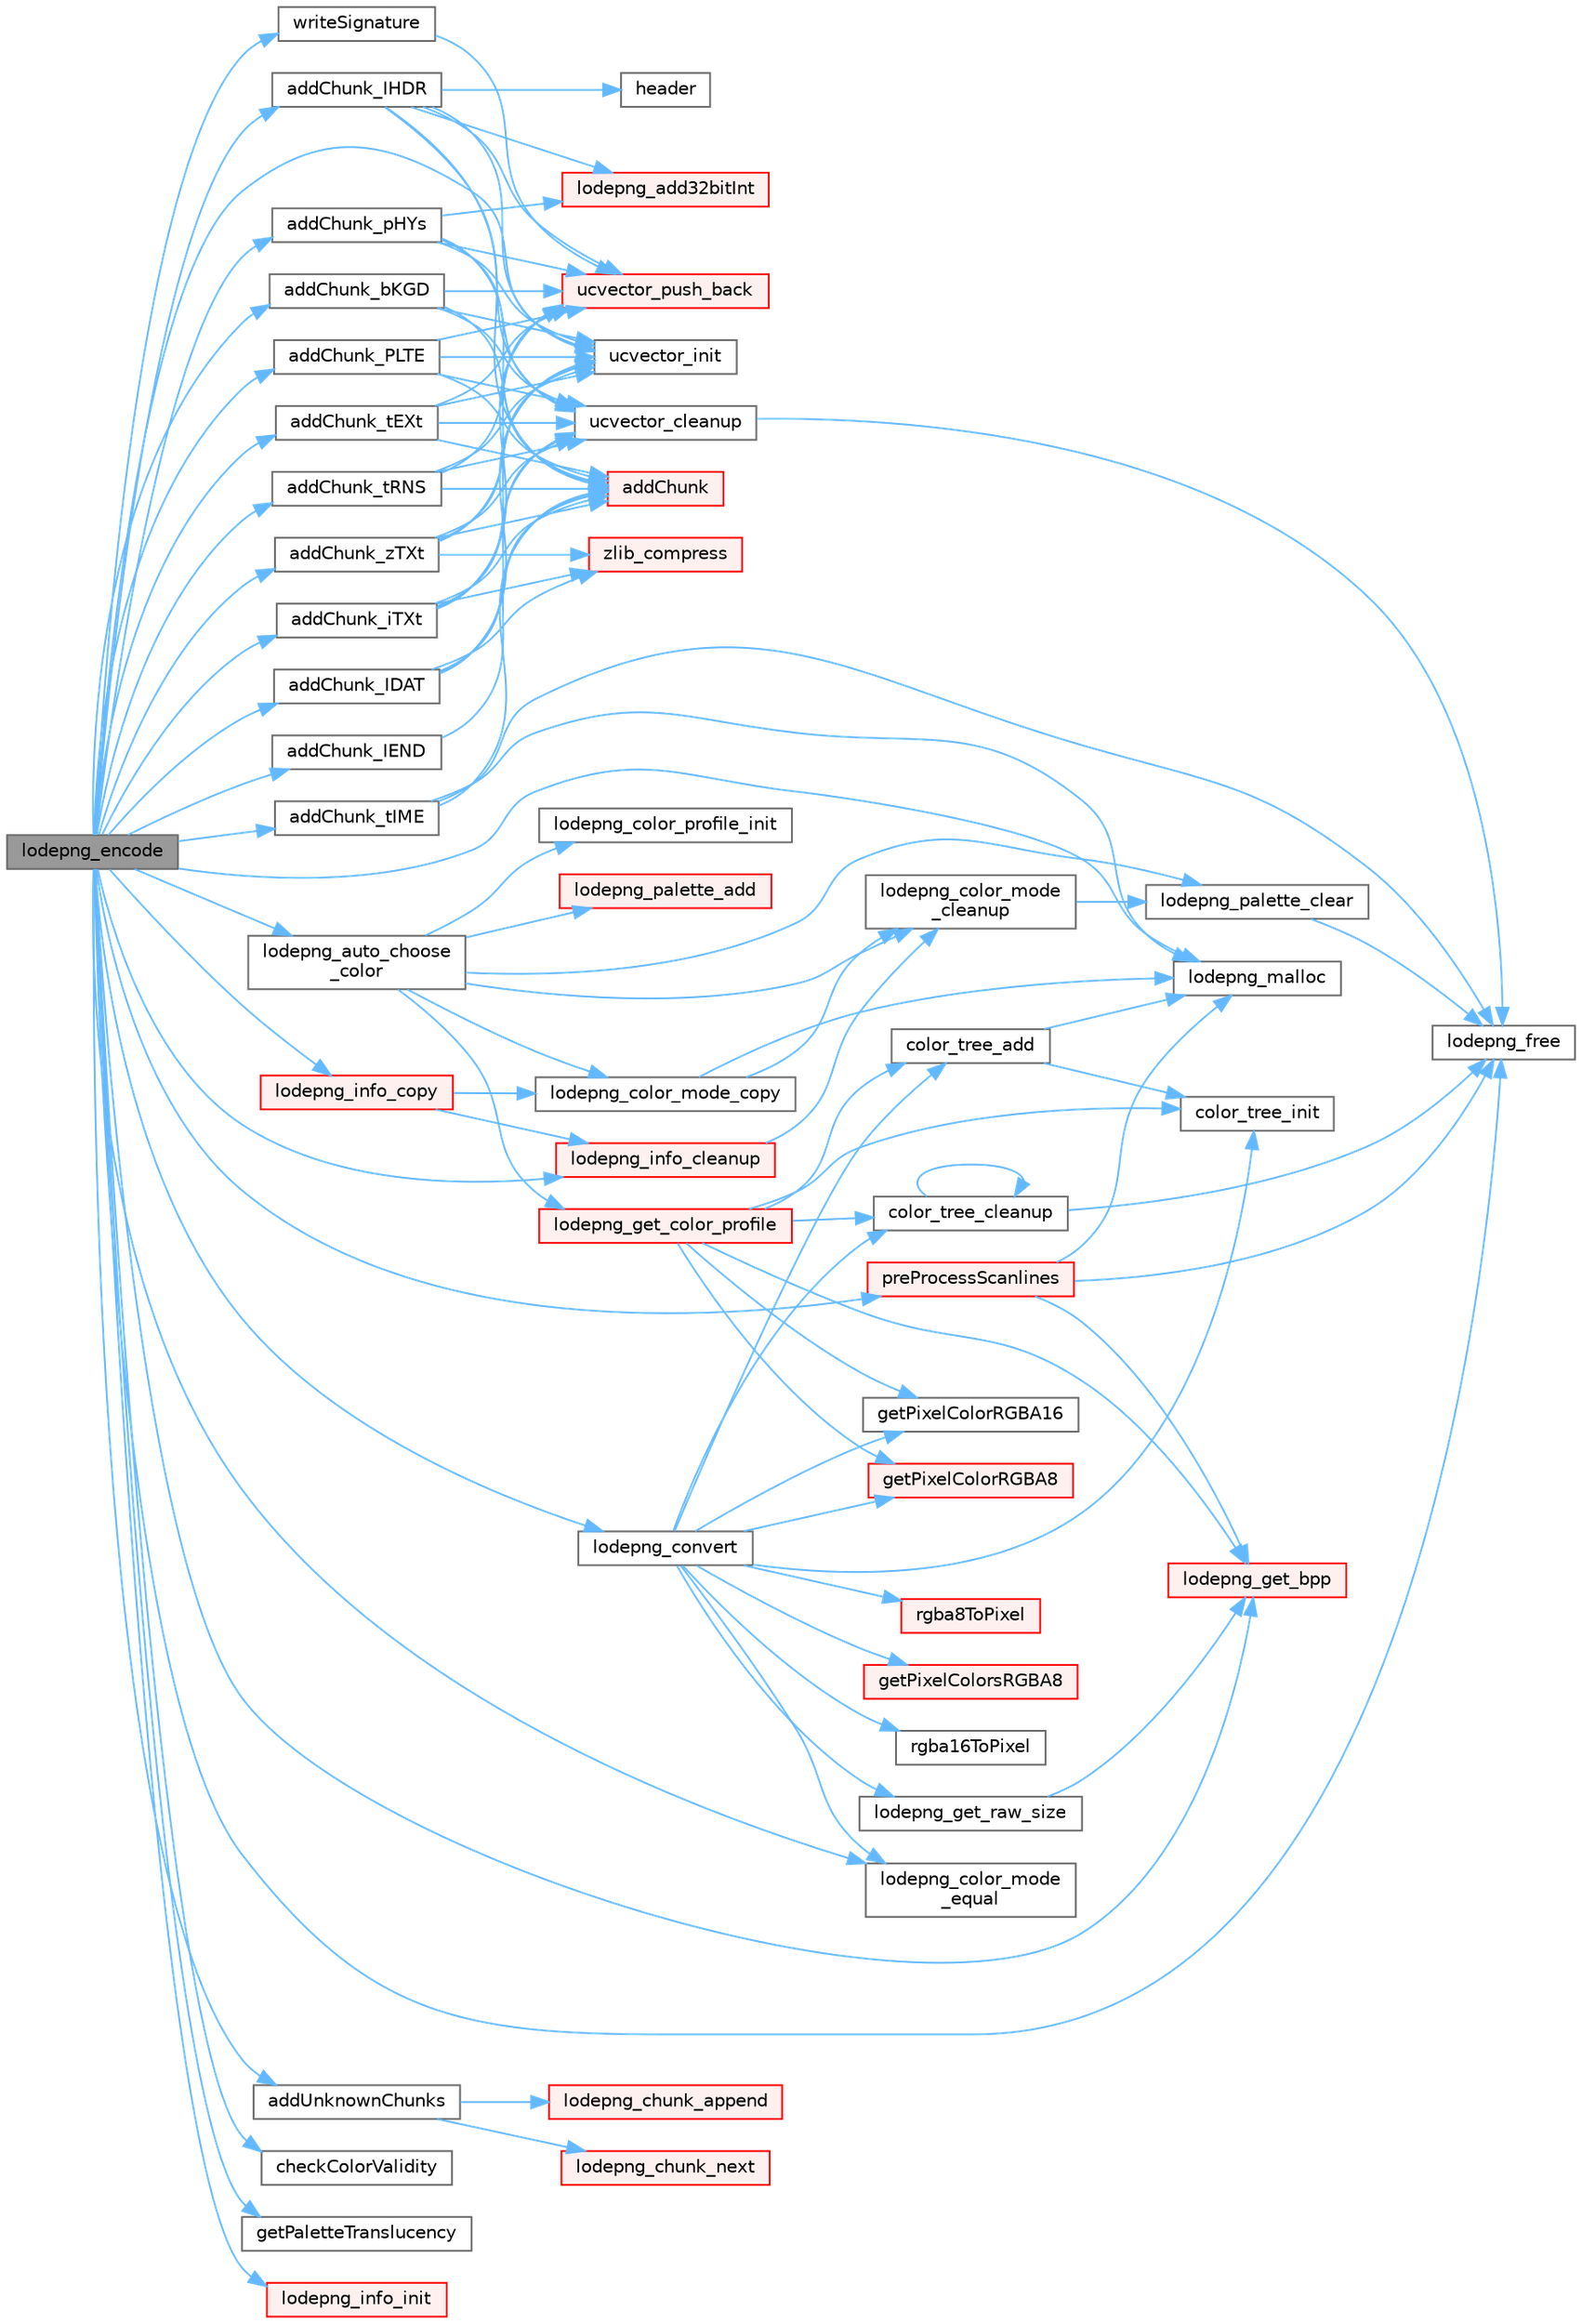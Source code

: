 digraph "lodepng_encode"
{
 // LATEX_PDF_SIZE
  bgcolor="transparent";
  edge [fontname=Helvetica,fontsize=10,labelfontname=Helvetica,labelfontsize=10];
  node [fontname=Helvetica,fontsize=10,shape=box,height=0.2,width=0.4];
  rankdir="LR";
  Node1 [id="Node000001",label="lodepng_encode",height=0.2,width=0.4,color="gray40", fillcolor="grey60", style="filled", fontcolor="black",tooltip=" "];
  Node1 -> Node2 [id="edge1_Node000001_Node000002",color="steelblue1",style="solid",tooltip=" "];
  Node2 [id="Node000002",label="addChunk_bKGD",height=0.2,width=0.4,color="grey40", fillcolor="white", style="filled",URL="$lodepng_8cpp.html#a11d25b09c2ee94045ccc8671866b45c7",tooltip=" "];
  Node2 -> Node3 [id="edge2_Node000002_Node000003",color="steelblue1",style="solid",tooltip=" "];
  Node3 [id="Node000003",label="addChunk",height=0.2,width=0.4,color="red", fillcolor="#FFF0F0", style="filled",URL="$lodepng_8cpp.html#af19f183e437b63f5fca48f26807bfa4a",tooltip=" "];
  Node2 -> Node11 [id="edge3_Node000002_Node000011",color="steelblue1",style="solid",tooltip=" "];
  Node11 [id="Node000011",label="ucvector_cleanup",height=0.2,width=0.4,color="grey40", fillcolor="white", style="filled",URL="$lodepng_8cpp.html#ad689bf84470238e26b01524631d778ec",tooltip=" "];
  Node11 -> Node12 [id="edge4_Node000011_Node000012",color="steelblue1",style="solid",tooltip=" "];
  Node12 [id="Node000012",label="lodepng_free",height=0.2,width=0.4,color="grey40", fillcolor="white", style="filled",URL="$lodepng_8cpp.html#a5cabd4078527ba33b78791fac7e8b15c",tooltip=" "];
  Node2 -> Node13 [id="edge5_Node000002_Node000013",color="steelblue1",style="solid",tooltip=" "];
  Node13 [id="Node000013",label="ucvector_init",height=0.2,width=0.4,color="grey40", fillcolor="white", style="filled",URL="$lodepng_8cpp.html#a1b58c07819eec4ff7e903138c08eb502",tooltip=" "];
  Node2 -> Node14 [id="edge6_Node000002_Node000014",color="steelblue1",style="solid",tooltip=" "];
  Node14 [id="Node000014",label="ucvector_push_back",height=0.2,width=0.4,color="red", fillcolor="#FFF0F0", style="filled",URL="$lodepng_8cpp.html#a877b6a70493cb0b29f719ea48a26eadb",tooltip=" "];
  Node1 -> Node17 [id="edge7_Node000001_Node000017",color="steelblue1",style="solid",tooltip=" "];
  Node17 [id="Node000017",label="addChunk_IDAT",height=0.2,width=0.4,color="grey40", fillcolor="white", style="filled",URL="$lodepng_8cpp.html#a666f5da34d12168555c2b8bf2c538806",tooltip=" "];
  Node17 -> Node3 [id="edge8_Node000017_Node000003",color="steelblue1",style="solid",tooltip=" "];
  Node17 -> Node11 [id="edge9_Node000017_Node000011",color="steelblue1",style="solid",tooltip=" "];
  Node17 -> Node13 [id="edge10_Node000017_Node000013",color="steelblue1",style="solid",tooltip=" "];
  Node17 -> Node18 [id="edge11_Node000017_Node000018",color="steelblue1",style="solid",tooltip=" "];
  Node18 [id="Node000018",label="zlib_compress",height=0.2,width=0.4,color="red", fillcolor="#FFF0F0", style="filled",URL="$lodepng_8cpp.html#a16b8b673224a932324a48890800a85b0",tooltip=" "];
  Node1 -> Node64 [id="edge12_Node000001_Node000064",color="steelblue1",style="solid",tooltip=" "];
  Node64 [id="Node000064",label="addChunk_IEND",height=0.2,width=0.4,color="grey40", fillcolor="white", style="filled",URL="$lodepng_8cpp.html#aca4038c773ca0f7cdc7b324c3c3df167",tooltip=" "];
  Node64 -> Node3 [id="edge13_Node000064_Node000003",color="steelblue1",style="solid",tooltip=" "];
  Node1 -> Node65 [id="edge14_Node000001_Node000065",color="steelblue1",style="solid",tooltip=" "];
  Node65 [id="Node000065",label="addChunk_IHDR",height=0.2,width=0.4,color="grey40", fillcolor="white", style="filled",URL="$lodepng_8cpp.html#a11ce54b0d8d578697bbf7d7e2dd09f1b",tooltip=" "];
  Node65 -> Node3 [id="edge15_Node000065_Node000003",color="steelblue1",style="solid",tooltip=" "];
  Node65 -> Node66 [id="edge16_Node000065_Node000066",color="steelblue1",style="solid",tooltip=" "];
  Node66 [id="Node000066",label="header",height=0.2,width=0.4,color="grey40", fillcolor="white", style="filled",URL="$cblat1_8f.html#a410931b600854e6dd3e253731606117e",tooltip=" "];
  Node65 -> Node63 [id="edge17_Node000065_Node000063",color="steelblue1",style="solid",tooltip=" "];
  Node63 [id="Node000063",label="lodepng_add32bitInt",height=0.2,width=0.4,color="red", fillcolor="#FFF0F0", style="filled",URL="$lodepng_8cpp.html#a4fc3164cfaabc5861f53a7cfb756b680",tooltip=" "];
  Node65 -> Node11 [id="edge18_Node000065_Node000011",color="steelblue1",style="solid",tooltip=" "];
  Node65 -> Node13 [id="edge19_Node000065_Node000013",color="steelblue1",style="solid",tooltip=" "];
  Node65 -> Node14 [id="edge20_Node000065_Node000014",color="steelblue1",style="solid",tooltip=" "];
  Node1 -> Node67 [id="edge21_Node000001_Node000067",color="steelblue1",style="solid",tooltip=" "];
  Node67 [id="Node000067",label="addChunk_iTXt",height=0.2,width=0.4,color="grey40", fillcolor="white", style="filled",URL="$lodepng_8cpp.html#a2d0e446a9081005e5dec2633f5ccae83",tooltip=" "];
  Node67 -> Node3 [id="edge22_Node000067_Node000003",color="steelblue1",style="solid",tooltip=" "];
  Node67 -> Node11 [id="edge23_Node000067_Node000011",color="steelblue1",style="solid",tooltip=" "];
  Node67 -> Node13 [id="edge24_Node000067_Node000013",color="steelblue1",style="solid",tooltip=" "];
  Node67 -> Node14 [id="edge25_Node000067_Node000014",color="steelblue1",style="solid",tooltip=" "];
  Node67 -> Node18 [id="edge26_Node000067_Node000018",color="steelblue1",style="solid",tooltip=" "];
  Node1 -> Node68 [id="edge27_Node000001_Node000068",color="steelblue1",style="solid",tooltip=" "];
  Node68 [id="Node000068",label="addChunk_pHYs",height=0.2,width=0.4,color="grey40", fillcolor="white", style="filled",URL="$lodepng_8cpp.html#a500457c22b230e0944c49e7f63a06c63",tooltip=" "];
  Node68 -> Node3 [id="edge28_Node000068_Node000003",color="steelblue1",style="solid",tooltip=" "];
  Node68 -> Node63 [id="edge29_Node000068_Node000063",color="steelblue1",style="solid",tooltip=" "];
  Node68 -> Node11 [id="edge30_Node000068_Node000011",color="steelblue1",style="solid",tooltip=" "];
  Node68 -> Node13 [id="edge31_Node000068_Node000013",color="steelblue1",style="solid",tooltip=" "];
  Node68 -> Node14 [id="edge32_Node000068_Node000014",color="steelblue1",style="solid",tooltip=" "];
  Node1 -> Node69 [id="edge33_Node000001_Node000069",color="steelblue1",style="solid",tooltip=" "];
  Node69 [id="Node000069",label="addChunk_PLTE",height=0.2,width=0.4,color="grey40", fillcolor="white", style="filled",URL="$lodepng_8cpp.html#a3480b1501e21550d2410844b9f245351",tooltip=" "];
  Node69 -> Node3 [id="edge34_Node000069_Node000003",color="steelblue1",style="solid",tooltip=" "];
  Node69 -> Node11 [id="edge35_Node000069_Node000011",color="steelblue1",style="solid",tooltip=" "];
  Node69 -> Node13 [id="edge36_Node000069_Node000013",color="steelblue1",style="solid",tooltip=" "];
  Node69 -> Node14 [id="edge37_Node000069_Node000014",color="steelblue1",style="solid",tooltip=" "];
  Node1 -> Node70 [id="edge38_Node000001_Node000070",color="steelblue1",style="solid",tooltip=" "];
  Node70 [id="Node000070",label="addChunk_tEXt",height=0.2,width=0.4,color="grey40", fillcolor="white", style="filled",URL="$lodepng_8cpp.html#a4a091d10da524d1f15b46642e189ae00",tooltip=" "];
  Node70 -> Node3 [id="edge39_Node000070_Node000003",color="steelblue1",style="solid",tooltip=" "];
  Node70 -> Node11 [id="edge40_Node000070_Node000011",color="steelblue1",style="solid",tooltip=" "];
  Node70 -> Node13 [id="edge41_Node000070_Node000013",color="steelblue1",style="solid",tooltip=" "];
  Node70 -> Node14 [id="edge42_Node000070_Node000014",color="steelblue1",style="solid",tooltip=" "];
  Node1 -> Node71 [id="edge43_Node000001_Node000071",color="steelblue1",style="solid",tooltip=" "];
  Node71 [id="Node000071",label="addChunk_tIME",height=0.2,width=0.4,color="grey40", fillcolor="white", style="filled",URL="$lodepng_8cpp.html#a51c0f425a57b548959ec56a3a6809332",tooltip=" "];
  Node71 -> Node3 [id="edge44_Node000071_Node000003",color="steelblue1",style="solid",tooltip=" "];
  Node71 -> Node12 [id="edge45_Node000071_Node000012",color="steelblue1",style="solid",tooltip=" "];
  Node71 -> Node46 [id="edge46_Node000071_Node000046",color="steelblue1",style="solid",tooltip=" "];
  Node46 [id="Node000046",label="lodepng_malloc",height=0.2,width=0.4,color="grey40", fillcolor="white", style="filled",URL="$lodepng_8cpp.html#a15c8edd4f42cb9696d8f837113af9d30",tooltip=" "];
  Node1 -> Node72 [id="edge47_Node000001_Node000072",color="steelblue1",style="solid",tooltip=" "];
  Node72 [id="Node000072",label="addChunk_tRNS",height=0.2,width=0.4,color="grey40", fillcolor="white", style="filled",URL="$lodepng_8cpp.html#a927ece80cafee4b6272f129e8f0d3bec",tooltip=" "];
  Node72 -> Node3 [id="edge48_Node000072_Node000003",color="steelblue1",style="solid",tooltip=" "];
  Node72 -> Node11 [id="edge49_Node000072_Node000011",color="steelblue1",style="solid",tooltip=" "];
  Node72 -> Node13 [id="edge50_Node000072_Node000013",color="steelblue1",style="solid",tooltip=" "];
  Node72 -> Node14 [id="edge51_Node000072_Node000014",color="steelblue1",style="solid",tooltip=" "];
  Node1 -> Node73 [id="edge52_Node000001_Node000073",color="steelblue1",style="solid",tooltip=" "];
  Node73 [id="Node000073",label="addChunk_zTXt",height=0.2,width=0.4,color="grey40", fillcolor="white", style="filled",URL="$lodepng_8cpp.html#a9623f7145f6ff3c5aeedfd904fc6127d",tooltip=" "];
  Node73 -> Node3 [id="edge53_Node000073_Node000003",color="steelblue1",style="solid",tooltip=" "];
  Node73 -> Node11 [id="edge54_Node000073_Node000011",color="steelblue1",style="solid",tooltip=" "];
  Node73 -> Node13 [id="edge55_Node000073_Node000013",color="steelblue1",style="solid",tooltip=" "];
  Node73 -> Node14 [id="edge56_Node000073_Node000014",color="steelblue1",style="solid",tooltip=" "];
  Node73 -> Node18 [id="edge57_Node000073_Node000018",color="steelblue1",style="solid",tooltip=" "];
  Node1 -> Node74 [id="edge58_Node000001_Node000074",color="steelblue1",style="solid",tooltip=" "];
  Node74 [id="Node000074",label="addUnknownChunks",height=0.2,width=0.4,color="grey40", fillcolor="white", style="filled",URL="$lodepng_8cpp.html#a83420cd98792658dfb854668a803b775",tooltip=" "];
  Node74 -> Node75 [id="edge59_Node000074_Node000075",color="steelblue1",style="solid",tooltip=" "];
  Node75 [id="Node000075",label="lodepng_chunk_append",height=0.2,width=0.4,color="red", fillcolor="#FFF0F0", style="filled",URL="$lodepng_8cpp.html#a865c89cf0456b876e3bd5698bc910336",tooltip=" "];
  Node74 -> Node76 [id="edge60_Node000074_Node000076",color="steelblue1",style="solid",tooltip=" "];
  Node76 [id="Node000076",label="lodepng_chunk_next",height=0.2,width=0.4,color="red", fillcolor="#FFF0F0", style="filled",URL="$lodepng_8cpp.html#aa5b1b34f7b196d818c74afe56b24eb34",tooltip=" "];
  Node1 -> Node77 [id="edge61_Node000001_Node000077",color="steelblue1",style="solid",tooltip=" "];
  Node77 [id="Node000077",label="checkColorValidity",height=0.2,width=0.4,color="grey40", fillcolor="white", style="filled",URL="$lodepng_8cpp.html#a82fb69d46cd6a5fce5bc16e33187c463",tooltip=" "];
  Node1 -> Node78 [id="edge62_Node000001_Node000078",color="steelblue1",style="solid",tooltip=" "];
  Node78 [id="Node000078",label="getPaletteTranslucency",height=0.2,width=0.4,color="grey40", fillcolor="white", style="filled",URL="$lodepng_8cpp.html#a09fadbf644bb104f0f497f21f00077d8",tooltip=" "];
  Node1 -> Node79 [id="edge63_Node000001_Node000079",color="steelblue1",style="solid",tooltip=" "];
  Node79 [id="Node000079",label="lodepng_auto_choose\l_color",height=0.2,width=0.4,color="grey40", fillcolor="white", style="filled",URL="$lodepng_8cpp.html#a6b6c9c17717ab1a2159eab8048aa730a",tooltip=" "];
  Node79 -> Node80 [id="edge64_Node000079_Node000080",color="steelblue1",style="solid",tooltip=" "];
  Node80 [id="Node000080",label="lodepng_color_mode\l_cleanup",height=0.2,width=0.4,color="grey40", fillcolor="white", style="filled",URL="$lodepng_8cpp.html#ab1c7709a984d5842ab314cf5d2dc2dcc",tooltip=" "];
  Node80 -> Node81 [id="edge65_Node000080_Node000081",color="steelblue1",style="solid",tooltip=" "];
  Node81 [id="Node000081",label="lodepng_palette_clear",height=0.2,width=0.4,color="grey40", fillcolor="white", style="filled",URL="$lodepng_8cpp.html#a2aa729ce82079627789a0f8961c82f5e",tooltip=" "];
  Node81 -> Node12 [id="edge66_Node000081_Node000012",color="steelblue1",style="solid",tooltip=" "];
  Node79 -> Node82 [id="edge67_Node000079_Node000082",color="steelblue1",style="solid",tooltip=" "];
  Node82 [id="Node000082",label="lodepng_color_mode_copy",height=0.2,width=0.4,color="grey40", fillcolor="white", style="filled",URL="$lodepng_8cpp.html#a7801819a161b96f65259680126e270f1",tooltip=" "];
  Node82 -> Node80 [id="edge68_Node000082_Node000080",color="steelblue1",style="solid",tooltip=" "];
  Node82 -> Node46 [id="edge69_Node000082_Node000046",color="steelblue1",style="solid",tooltip=" "];
  Node79 -> Node83 [id="edge70_Node000079_Node000083",color="steelblue1",style="solid",tooltip=" "];
  Node83 [id="Node000083",label="lodepng_color_profile_init",height=0.2,width=0.4,color="grey40", fillcolor="white", style="filled",URL="$lodepng_8cpp.html#a9109a42099dc6492056d0c534e5c031f",tooltip=" "];
  Node79 -> Node84 [id="edge71_Node000079_Node000084",color="steelblue1",style="solid",tooltip=" "];
  Node84 [id="Node000084",label="lodepng_get_color_profile",height=0.2,width=0.4,color="red", fillcolor="#FFF0F0", style="filled",URL="$lodepng_8cpp.html#a61b594f117c24c1a71eb6bc7a99d9d93",tooltip=" "];
  Node84 -> Node85 [id="edge72_Node000084_Node000085",color="steelblue1",style="solid",tooltip=" "];
  Node85 [id="Node000085",label="color_tree_add",height=0.2,width=0.4,color="grey40", fillcolor="white", style="filled",URL="$lodepng_8cpp.html#aa46975c6bbcf93a68f6b62253f3caf1e",tooltip=" "];
  Node85 -> Node86 [id="edge73_Node000085_Node000086",color="steelblue1",style="solid",tooltip=" "];
  Node86 [id="Node000086",label="color_tree_init",height=0.2,width=0.4,color="grey40", fillcolor="white", style="filled",URL="$lodepng_8cpp.html#aa74699e8ee61d176da398bb2e3b90bb2",tooltip=" "];
  Node85 -> Node46 [id="edge74_Node000085_Node000046",color="steelblue1",style="solid",tooltip=" "];
  Node84 -> Node87 [id="edge75_Node000084_Node000087",color="steelblue1",style="solid",tooltip=" "];
  Node87 [id="Node000087",label="color_tree_cleanup",height=0.2,width=0.4,color="grey40", fillcolor="white", style="filled",URL="$lodepng_8cpp.html#a561706f2a518dd06d27bf0447ea3539d",tooltip=" "];
  Node87 -> Node87 [id="edge76_Node000087_Node000087",color="steelblue1",style="solid",tooltip=" "];
  Node87 -> Node12 [id="edge77_Node000087_Node000012",color="steelblue1",style="solid",tooltip=" "];
  Node84 -> Node86 [id="edge78_Node000084_Node000086",color="steelblue1",style="solid",tooltip=" "];
  Node84 -> Node90 [id="edge79_Node000084_Node000090",color="steelblue1",style="solid",tooltip=" "];
  Node90 [id="Node000090",label="getPixelColorRGBA16",height=0.2,width=0.4,color="grey40", fillcolor="white", style="filled",URL="$lodepng_8cpp.html#af0ee0fdc57a1031dbd0f003255e40993",tooltip=" "];
  Node84 -> Node91 [id="edge80_Node000084_Node000091",color="steelblue1",style="solid",tooltip=" "];
  Node91 [id="Node000091",label="getPixelColorRGBA8",height=0.2,width=0.4,color="red", fillcolor="#FFF0F0", style="filled",URL="$lodepng_8cpp.html#a42d17731df8bbf57cdc0979b54586940",tooltip=" "];
  Node84 -> Node98 [id="edge81_Node000084_Node000098",color="steelblue1",style="solid",tooltip=" "];
  Node98 [id="Node000098",label="lodepng_get_bpp",height=0.2,width=0.4,color="red", fillcolor="#FFF0F0", style="filled",URL="$lodepng_8cpp.html#a83344b5c8c5839ca42858dd3578220ef",tooltip=" "];
  Node79 -> Node102 [id="edge82_Node000079_Node000102",color="steelblue1",style="solid",tooltip=" "];
  Node102 [id="Node000102",label="lodepng_palette_add",height=0.2,width=0.4,color="red", fillcolor="#FFF0F0", style="filled",URL="$lodepng_8cpp.html#a05bf6fac7afc9025bbcb9f5f9f1b0027",tooltip=" "];
  Node79 -> Node81 [id="edge83_Node000079_Node000081",color="steelblue1",style="solid",tooltip=" "];
  Node1 -> Node103 [id="edge84_Node000001_Node000103",color="steelblue1",style="solid",tooltip=" "];
  Node103 [id="Node000103",label="lodepng_color_mode\l_equal",height=0.2,width=0.4,color="grey40", fillcolor="white", style="filled",URL="$lodepng_8cpp.html#aa2781df4d5704a3daa132056d411dbd5",tooltip=" "];
  Node1 -> Node104 [id="edge85_Node000001_Node000104",color="steelblue1",style="solid",tooltip=" "];
  Node104 [id="Node000104",label="lodepng_convert",height=0.2,width=0.4,color="grey40", fillcolor="white", style="filled",URL="$lodepng_8cpp.html#abd20ba96aa7a2e3d782204c604baab09",tooltip=" "];
  Node104 -> Node85 [id="edge86_Node000104_Node000085",color="steelblue1",style="solid",tooltip=" "];
  Node104 -> Node87 [id="edge87_Node000104_Node000087",color="steelblue1",style="solid",tooltip=" "];
  Node104 -> Node86 [id="edge88_Node000104_Node000086",color="steelblue1",style="solid",tooltip=" "];
  Node104 -> Node90 [id="edge89_Node000104_Node000090",color="steelblue1",style="solid",tooltip=" "];
  Node104 -> Node91 [id="edge90_Node000104_Node000091",color="steelblue1",style="solid",tooltip=" "];
  Node104 -> Node105 [id="edge91_Node000104_Node000105",color="steelblue1",style="solid",tooltip=" "];
  Node105 [id="Node000105",label="getPixelColorsRGBA8",height=0.2,width=0.4,color="red", fillcolor="#FFF0F0", style="filled",URL="$lodepng_8cpp.html#a72f742318aa70cfe2ce8a8672aade055",tooltip=" "];
  Node104 -> Node103 [id="edge92_Node000104_Node000103",color="steelblue1",style="solid",tooltip=" "];
  Node104 -> Node106 [id="edge93_Node000104_Node000106",color="steelblue1",style="solid",tooltip=" "];
  Node106 [id="Node000106",label="lodepng_get_raw_size",height=0.2,width=0.4,color="grey40", fillcolor="white", style="filled",URL="$lodepng_8cpp.html#a5861bf2c5a7c8976ea2dd6d21e8d58bd",tooltip=" "];
  Node106 -> Node98 [id="edge94_Node000106_Node000098",color="steelblue1",style="solid",tooltip=" "];
  Node104 -> Node107 [id="edge95_Node000104_Node000107",color="steelblue1",style="solid",tooltip=" "];
  Node107 [id="Node000107",label="rgba16ToPixel",height=0.2,width=0.4,color="grey40", fillcolor="white", style="filled",URL="$lodepng_8cpp.html#a21f6730f1d0af824c647ceab81d2b41c",tooltip=" "];
  Node104 -> Node108 [id="edge96_Node000104_Node000108",color="steelblue1",style="solid",tooltip=" "];
  Node108 [id="Node000108",label="rgba8ToPixel",height=0.2,width=0.4,color="red", fillcolor="#FFF0F0", style="filled",URL="$lodepng_8cpp.html#aa0a383c090779fbb6553cf0f64c1ac16",tooltip=" "];
  Node1 -> Node12 [id="edge97_Node000001_Node000012",color="steelblue1",style="solid",tooltip=" "];
  Node1 -> Node98 [id="edge98_Node000001_Node000098",color="steelblue1",style="solid",tooltip=" "];
  Node1 -> Node110 [id="edge99_Node000001_Node000110",color="steelblue1",style="solid",tooltip=" "];
  Node110 [id="Node000110",label="lodepng_info_cleanup",height=0.2,width=0.4,color="red", fillcolor="#FFF0F0", style="filled",URL="$lodepng_8cpp.html#ad4b9dc33569e24062e077f5a69ead178",tooltip=" "];
  Node110 -> Node80 [id="edge100_Node000110_Node000080",color="steelblue1",style="solid",tooltip=" "];
  Node1 -> Node115 [id="edge101_Node000001_Node000115",color="steelblue1",style="solid",tooltip=" "];
  Node115 [id="Node000115",label="lodepng_info_copy",height=0.2,width=0.4,color="red", fillcolor="#FFF0F0", style="filled",URL="$lodepng_8cpp.html#a14a4dc4c26e03acb5ab36880aacbd85a",tooltip=" "];
  Node115 -> Node82 [id="edge102_Node000115_Node000082",color="steelblue1",style="solid",tooltip=" "];
  Node115 -> Node110 [id="edge103_Node000115_Node000110",color="steelblue1",style="solid",tooltip=" "];
  Node1 -> Node126 [id="edge104_Node000001_Node000126",color="steelblue1",style="solid",tooltip=" "];
  Node126 [id="Node000126",label="lodepng_info_init",height=0.2,width=0.4,color="red", fillcolor="#FFF0F0", style="filled",URL="$lodepng_8cpp.html#ae50c1ddde2fa8004b46da433f3e20974",tooltip=" "];
  Node1 -> Node46 [id="edge105_Node000001_Node000046",color="steelblue1",style="solid",tooltip=" "];
  Node1 -> Node129 [id="edge106_Node000001_Node000129",color="steelblue1",style="solid",tooltip=" "];
  Node129 [id="Node000129",label="preProcessScanlines",height=0.2,width=0.4,color="red", fillcolor="#FFF0F0", style="filled",URL="$lodepng_8cpp.html#a1a19edd9e11f7964566f21982ce6e224",tooltip=" "];
  Node129 -> Node12 [id="edge107_Node000129_Node000012",color="steelblue1",style="solid",tooltip=" "];
  Node129 -> Node98 [id="edge108_Node000129_Node000098",color="steelblue1",style="solid",tooltip=" "];
  Node129 -> Node46 [id="edge109_Node000129_Node000046",color="steelblue1",style="solid",tooltip=" "];
  Node1 -> Node13 [id="edge110_Node000001_Node000013",color="steelblue1",style="solid",tooltip=" "];
  Node1 -> Node139 [id="edge111_Node000001_Node000139",color="steelblue1",style="solid",tooltip=" "];
  Node139 [id="Node000139",label="writeSignature",height=0.2,width=0.4,color="grey40", fillcolor="white", style="filled",URL="$lodepng_8cpp.html#a3ef7410c8765fdbed5e61e206c1b68a9",tooltip=" "];
  Node139 -> Node14 [id="edge112_Node000139_Node000014",color="steelblue1",style="solid",tooltip=" "];
}
